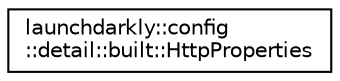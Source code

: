 digraph "Graphical Class Hierarchy"
{
 // LATEX_PDF_SIZE
  edge [fontname="Helvetica",fontsize="10",labelfontname="Helvetica",labelfontsize="10"];
  node [fontname="Helvetica",fontsize="10",shape=record];
  rankdir="LR";
  Node0 [label="launchdarkly::config\l::detail::built::HttpProperties",height=0.2,width=0.4,color="black", fillcolor="white", style="filled",URL="$classlaunchdarkly_1_1config_1_1detail_1_1built_1_1HttpProperties.html",tooltip=" "];
}
